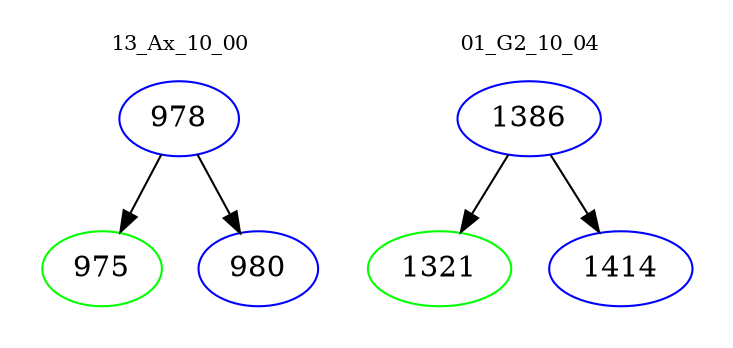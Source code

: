 digraph{
subgraph cluster_0 {
color = white
label = "13_Ax_10_00";
fontsize=10;
T0_978 [label="978", color="blue"]
T0_978 -> T0_975 [color="black"]
T0_975 [label="975", color="green"]
T0_978 -> T0_980 [color="black"]
T0_980 [label="980", color="blue"]
}
subgraph cluster_1 {
color = white
label = "01_G2_10_04";
fontsize=10;
T1_1386 [label="1386", color="blue"]
T1_1386 -> T1_1321 [color="black"]
T1_1321 [label="1321", color="green"]
T1_1386 -> T1_1414 [color="black"]
T1_1414 [label="1414", color="blue"]
}
}
